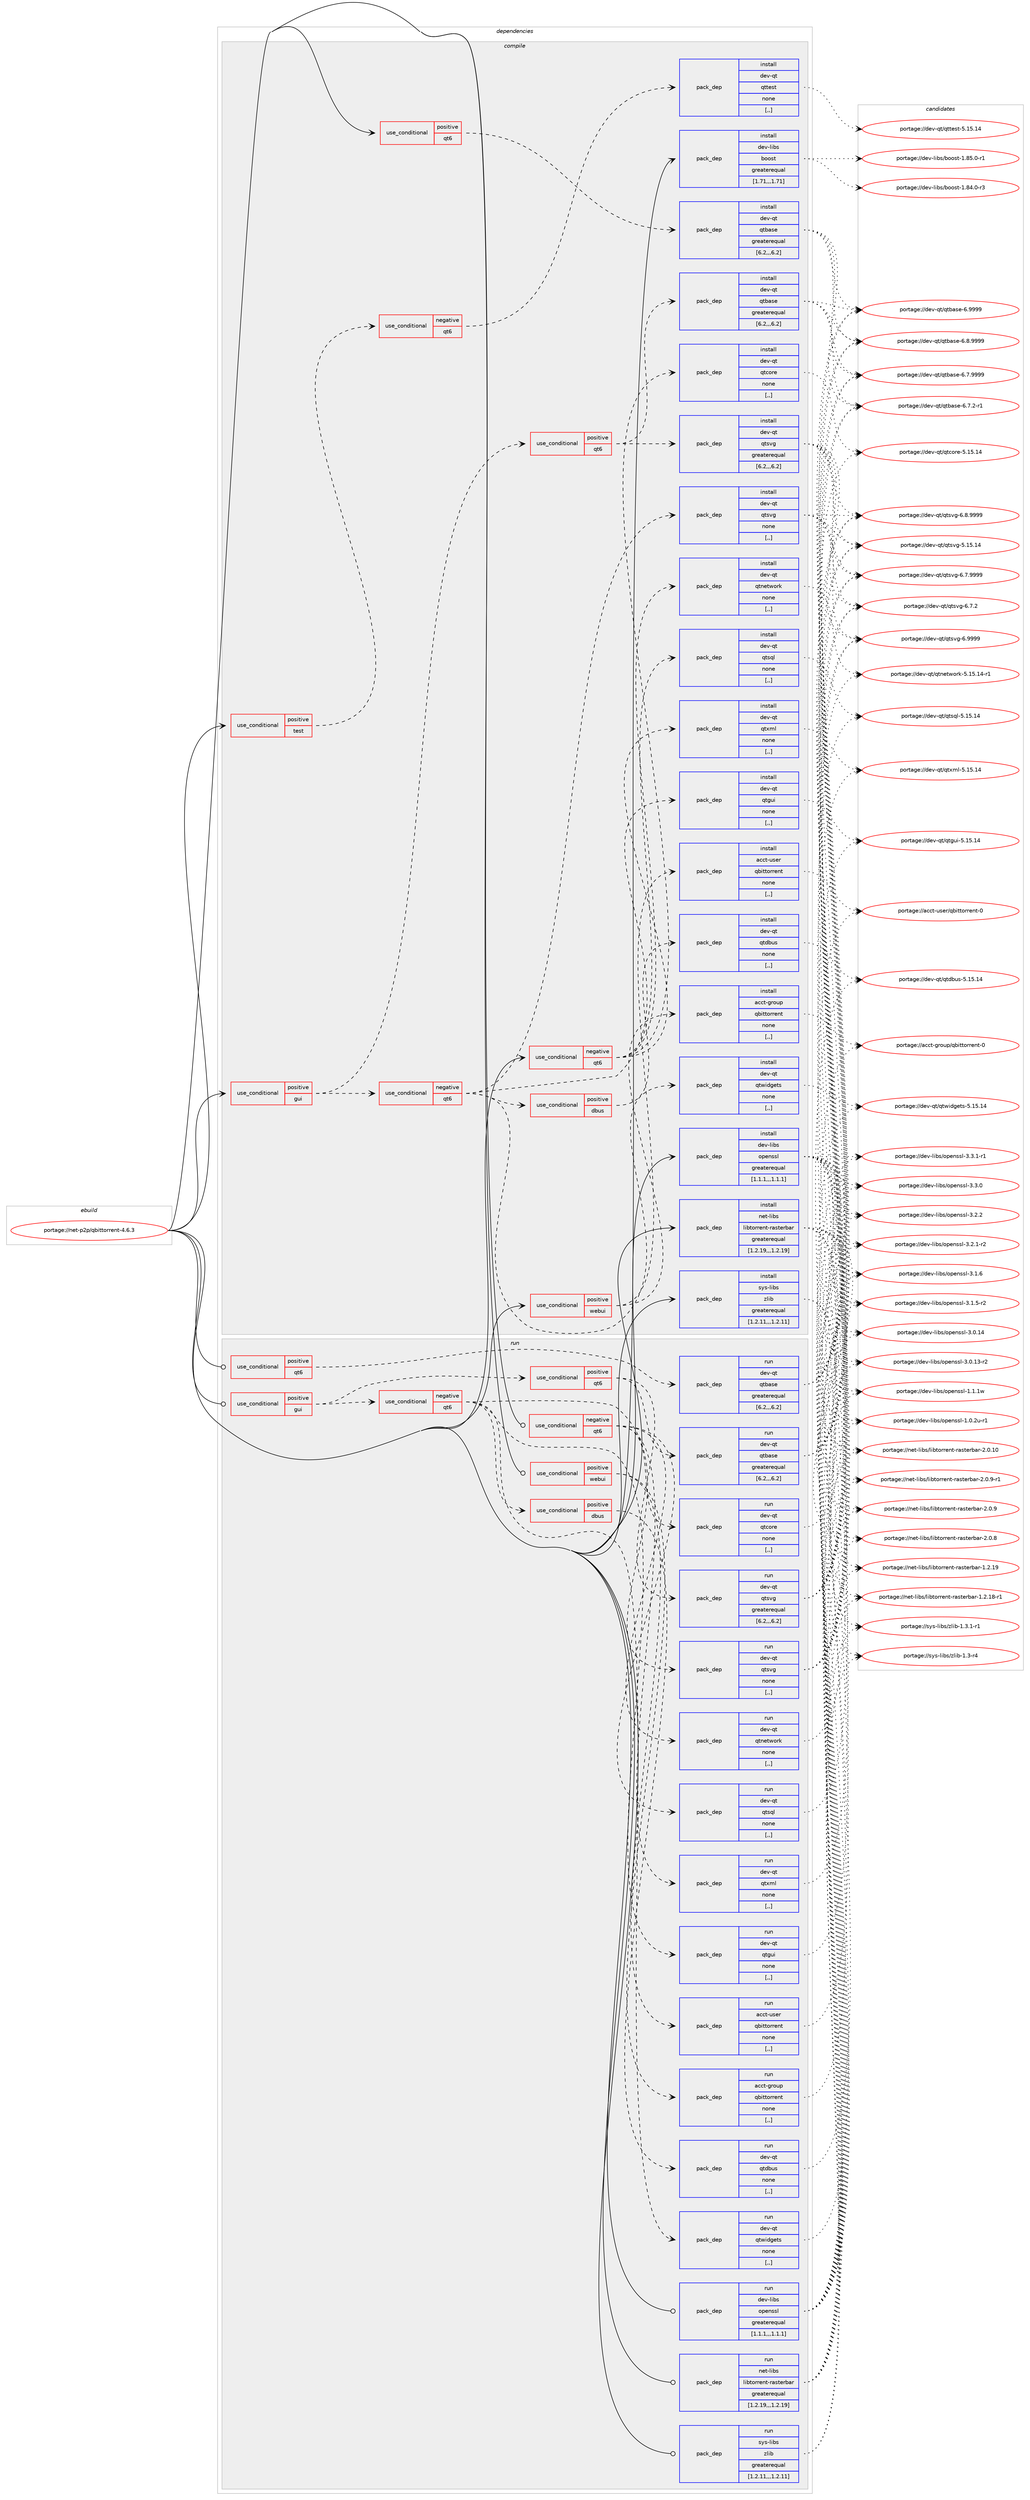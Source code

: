 digraph prolog {

# *************
# Graph options
# *************

newrank=true;
concentrate=true;
compound=true;
graph [rankdir=LR,fontname=Helvetica,fontsize=10,ranksep=1.5];#, ranksep=2.5, nodesep=0.2];
edge  [arrowhead=vee];
node  [fontname=Helvetica,fontsize=10];

# **********
# The ebuild
# **********

subgraph cluster_leftcol {
color=gray;
label=<<i>ebuild</i>>;
id [label="portage://net-p2p/qbittorrent-4.6.3", color=red, width=4, href="../net-p2p/qbittorrent-4.6.3.svg"];
}

# ****************
# The dependencies
# ****************

subgraph cluster_midcol {
color=gray;
label=<<i>dependencies</i>>;
subgraph cluster_compile {
fillcolor="#eeeeee";
style=filled;
label=<<i>compile</i>>;
subgraph cond100739 {
dependency382086 [label=<<TABLE BORDER="0" CELLBORDER="1" CELLSPACING="0" CELLPADDING="4"><TR><TD ROWSPAN="3" CELLPADDING="10">use_conditional</TD></TR><TR><TD>negative</TD></TR><TR><TD>qt6</TD></TR></TABLE>>, shape=none, color=red];
subgraph pack278602 {
dependency382087 [label=<<TABLE BORDER="0" CELLBORDER="1" CELLSPACING="0" CELLPADDING="4" WIDTH="220"><TR><TD ROWSPAN="6" CELLPADDING="30">pack_dep</TD></TR><TR><TD WIDTH="110">install</TD></TR><TR><TD>dev-qt</TD></TR><TR><TD>qtcore</TD></TR><TR><TD>none</TD></TR><TR><TD>[,,]</TD></TR></TABLE>>, shape=none, color=blue];
}
dependency382086:e -> dependency382087:w [weight=20,style="dashed",arrowhead="vee"];
subgraph pack278603 {
dependency382088 [label=<<TABLE BORDER="0" CELLBORDER="1" CELLSPACING="0" CELLPADDING="4" WIDTH="220"><TR><TD ROWSPAN="6" CELLPADDING="30">pack_dep</TD></TR><TR><TD WIDTH="110">install</TD></TR><TR><TD>dev-qt</TD></TR><TR><TD>qtnetwork</TD></TR><TR><TD>none</TD></TR><TR><TD>[,,]</TD></TR></TABLE>>, shape=none, color=blue];
}
dependency382086:e -> dependency382088:w [weight=20,style="dashed",arrowhead="vee"];
subgraph pack278604 {
dependency382089 [label=<<TABLE BORDER="0" CELLBORDER="1" CELLSPACING="0" CELLPADDING="4" WIDTH="220"><TR><TD ROWSPAN="6" CELLPADDING="30">pack_dep</TD></TR><TR><TD WIDTH="110">install</TD></TR><TR><TD>dev-qt</TD></TR><TR><TD>qtsql</TD></TR><TR><TD>none</TD></TR><TR><TD>[,,]</TD></TR></TABLE>>, shape=none, color=blue];
}
dependency382086:e -> dependency382089:w [weight=20,style="dashed",arrowhead="vee"];
subgraph pack278605 {
dependency382090 [label=<<TABLE BORDER="0" CELLBORDER="1" CELLSPACING="0" CELLPADDING="4" WIDTH="220"><TR><TD ROWSPAN="6" CELLPADDING="30">pack_dep</TD></TR><TR><TD WIDTH="110">install</TD></TR><TR><TD>dev-qt</TD></TR><TR><TD>qtxml</TD></TR><TR><TD>none</TD></TR><TR><TD>[,,]</TD></TR></TABLE>>, shape=none, color=blue];
}
dependency382086:e -> dependency382090:w [weight=20,style="dashed",arrowhead="vee"];
}
id:e -> dependency382086:w [weight=20,style="solid",arrowhead="vee"];
subgraph cond100740 {
dependency382091 [label=<<TABLE BORDER="0" CELLBORDER="1" CELLSPACING="0" CELLPADDING="4"><TR><TD ROWSPAN="3" CELLPADDING="10">use_conditional</TD></TR><TR><TD>positive</TD></TR><TR><TD>gui</TD></TR></TABLE>>, shape=none, color=red];
subgraph cond100741 {
dependency382092 [label=<<TABLE BORDER="0" CELLBORDER="1" CELLSPACING="0" CELLPADDING="4"><TR><TD ROWSPAN="3" CELLPADDING="10">use_conditional</TD></TR><TR><TD>negative</TD></TR><TR><TD>qt6</TD></TR></TABLE>>, shape=none, color=red];
subgraph pack278606 {
dependency382093 [label=<<TABLE BORDER="0" CELLBORDER="1" CELLSPACING="0" CELLPADDING="4" WIDTH="220"><TR><TD ROWSPAN="6" CELLPADDING="30">pack_dep</TD></TR><TR><TD WIDTH="110">install</TD></TR><TR><TD>dev-qt</TD></TR><TR><TD>qtgui</TD></TR><TR><TD>none</TD></TR><TR><TD>[,,]</TD></TR></TABLE>>, shape=none, color=blue];
}
dependency382092:e -> dependency382093:w [weight=20,style="dashed",arrowhead="vee"];
subgraph pack278607 {
dependency382094 [label=<<TABLE BORDER="0" CELLBORDER="1" CELLSPACING="0" CELLPADDING="4" WIDTH="220"><TR><TD ROWSPAN="6" CELLPADDING="30">pack_dep</TD></TR><TR><TD WIDTH="110">install</TD></TR><TR><TD>dev-qt</TD></TR><TR><TD>qtsvg</TD></TR><TR><TD>none</TD></TR><TR><TD>[,,]</TD></TR></TABLE>>, shape=none, color=blue];
}
dependency382092:e -> dependency382094:w [weight=20,style="dashed",arrowhead="vee"];
subgraph pack278608 {
dependency382095 [label=<<TABLE BORDER="0" CELLBORDER="1" CELLSPACING="0" CELLPADDING="4" WIDTH="220"><TR><TD ROWSPAN="6" CELLPADDING="30">pack_dep</TD></TR><TR><TD WIDTH="110">install</TD></TR><TR><TD>dev-qt</TD></TR><TR><TD>qtwidgets</TD></TR><TR><TD>none</TD></TR><TR><TD>[,,]</TD></TR></TABLE>>, shape=none, color=blue];
}
dependency382092:e -> dependency382095:w [weight=20,style="dashed",arrowhead="vee"];
subgraph cond100742 {
dependency382096 [label=<<TABLE BORDER="0" CELLBORDER="1" CELLSPACING="0" CELLPADDING="4"><TR><TD ROWSPAN="3" CELLPADDING="10">use_conditional</TD></TR><TR><TD>positive</TD></TR><TR><TD>dbus</TD></TR></TABLE>>, shape=none, color=red];
subgraph pack278609 {
dependency382097 [label=<<TABLE BORDER="0" CELLBORDER="1" CELLSPACING="0" CELLPADDING="4" WIDTH="220"><TR><TD ROWSPAN="6" CELLPADDING="30">pack_dep</TD></TR><TR><TD WIDTH="110">install</TD></TR><TR><TD>dev-qt</TD></TR><TR><TD>qtdbus</TD></TR><TR><TD>none</TD></TR><TR><TD>[,,]</TD></TR></TABLE>>, shape=none, color=blue];
}
dependency382096:e -> dependency382097:w [weight=20,style="dashed",arrowhead="vee"];
}
dependency382092:e -> dependency382096:w [weight=20,style="dashed",arrowhead="vee"];
}
dependency382091:e -> dependency382092:w [weight=20,style="dashed",arrowhead="vee"];
subgraph cond100743 {
dependency382098 [label=<<TABLE BORDER="0" CELLBORDER="1" CELLSPACING="0" CELLPADDING="4"><TR><TD ROWSPAN="3" CELLPADDING="10">use_conditional</TD></TR><TR><TD>positive</TD></TR><TR><TD>qt6</TD></TR></TABLE>>, shape=none, color=red];
subgraph pack278610 {
dependency382099 [label=<<TABLE BORDER="0" CELLBORDER="1" CELLSPACING="0" CELLPADDING="4" WIDTH="220"><TR><TD ROWSPAN="6" CELLPADDING="30">pack_dep</TD></TR><TR><TD WIDTH="110">install</TD></TR><TR><TD>dev-qt</TD></TR><TR><TD>qtbase</TD></TR><TR><TD>greaterequal</TD></TR><TR><TD>[6.2,,,6.2]</TD></TR></TABLE>>, shape=none, color=blue];
}
dependency382098:e -> dependency382099:w [weight=20,style="dashed",arrowhead="vee"];
subgraph pack278611 {
dependency382100 [label=<<TABLE BORDER="0" CELLBORDER="1" CELLSPACING="0" CELLPADDING="4" WIDTH="220"><TR><TD ROWSPAN="6" CELLPADDING="30">pack_dep</TD></TR><TR><TD WIDTH="110">install</TD></TR><TR><TD>dev-qt</TD></TR><TR><TD>qtsvg</TD></TR><TR><TD>greaterequal</TD></TR><TR><TD>[6.2,,,6.2]</TD></TR></TABLE>>, shape=none, color=blue];
}
dependency382098:e -> dependency382100:w [weight=20,style="dashed",arrowhead="vee"];
}
dependency382091:e -> dependency382098:w [weight=20,style="dashed",arrowhead="vee"];
}
id:e -> dependency382091:w [weight=20,style="solid",arrowhead="vee"];
subgraph cond100744 {
dependency382101 [label=<<TABLE BORDER="0" CELLBORDER="1" CELLSPACING="0" CELLPADDING="4"><TR><TD ROWSPAN="3" CELLPADDING="10">use_conditional</TD></TR><TR><TD>positive</TD></TR><TR><TD>qt6</TD></TR></TABLE>>, shape=none, color=red];
subgraph pack278612 {
dependency382102 [label=<<TABLE BORDER="0" CELLBORDER="1" CELLSPACING="0" CELLPADDING="4" WIDTH="220"><TR><TD ROWSPAN="6" CELLPADDING="30">pack_dep</TD></TR><TR><TD WIDTH="110">install</TD></TR><TR><TD>dev-qt</TD></TR><TR><TD>qtbase</TD></TR><TR><TD>greaterequal</TD></TR><TR><TD>[6.2,,,6.2]</TD></TR></TABLE>>, shape=none, color=blue];
}
dependency382101:e -> dependency382102:w [weight=20,style="dashed",arrowhead="vee"];
}
id:e -> dependency382101:w [weight=20,style="solid",arrowhead="vee"];
subgraph cond100745 {
dependency382103 [label=<<TABLE BORDER="0" CELLBORDER="1" CELLSPACING="0" CELLPADDING="4"><TR><TD ROWSPAN="3" CELLPADDING="10">use_conditional</TD></TR><TR><TD>positive</TD></TR><TR><TD>test</TD></TR></TABLE>>, shape=none, color=red];
subgraph cond100746 {
dependency382104 [label=<<TABLE BORDER="0" CELLBORDER="1" CELLSPACING="0" CELLPADDING="4"><TR><TD ROWSPAN="3" CELLPADDING="10">use_conditional</TD></TR><TR><TD>negative</TD></TR><TR><TD>qt6</TD></TR></TABLE>>, shape=none, color=red];
subgraph pack278613 {
dependency382105 [label=<<TABLE BORDER="0" CELLBORDER="1" CELLSPACING="0" CELLPADDING="4" WIDTH="220"><TR><TD ROWSPAN="6" CELLPADDING="30">pack_dep</TD></TR><TR><TD WIDTH="110">install</TD></TR><TR><TD>dev-qt</TD></TR><TR><TD>qttest</TD></TR><TR><TD>none</TD></TR><TR><TD>[,,]</TD></TR></TABLE>>, shape=none, color=blue];
}
dependency382104:e -> dependency382105:w [weight=20,style="dashed",arrowhead="vee"];
}
dependency382103:e -> dependency382104:w [weight=20,style="dashed",arrowhead="vee"];
}
id:e -> dependency382103:w [weight=20,style="solid",arrowhead="vee"];
subgraph cond100747 {
dependency382106 [label=<<TABLE BORDER="0" CELLBORDER="1" CELLSPACING="0" CELLPADDING="4"><TR><TD ROWSPAN="3" CELLPADDING="10">use_conditional</TD></TR><TR><TD>positive</TD></TR><TR><TD>webui</TD></TR></TABLE>>, shape=none, color=red];
subgraph pack278614 {
dependency382107 [label=<<TABLE BORDER="0" CELLBORDER="1" CELLSPACING="0" CELLPADDING="4" WIDTH="220"><TR><TD ROWSPAN="6" CELLPADDING="30">pack_dep</TD></TR><TR><TD WIDTH="110">install</TD></TR><TR><TD>acct-group</TD></TR><TR><TD>qbittorrent</TD></TR><TR><TD>none</TD></TR><TR><TD>[,,]</TD></TR></TABLE>>, shape=none, color=blue];
}
dependency382106:e -> dependency382107:w [weight=20,style="dashed",arrowhead="vee"];
subgraph pack278615 {
dependency382108 [label=<<TABLE BORDER="0" CELLBORDER="1" CELLSPACING="0" CELLPADDING="4" WIDTH="220"><TR><TD ROWSPAN="6" CELLPADDING="30">pack_dep</TD></TR><TR><TD WIDTH="110">install</TD></TR><TR><TD>acct-user</TD></TR><TR><TD>qbittorrent</TD></TR><TR><TD>none</TD></TR><TR><TD>[,,]</TD></TR></TABLE>>, shape=none, color=blue];
}
dependency382106:e -> dependency382108:w [weight=20,style="dashed",arrowhead="vee"];
}
id:e -> dependency382106:w [weight=20,style="solid",arrowhead="vee"];
subgraph pack278616 {
dependency382109 [label=<<TABLE BORDER="0" CELLBORDER="1" CELLSPACING="0" CELLPADDING="4" WIDTH="220"><TR><TD ROWSPAN="6" CELLPADDING="30">pack_dep</TD></TR><TR><TD WIDTH="110">install</TD></TR><TR><TD>dev-libs</TD></TR><TR><TD>boost</TD></TR><TR><TD>greaterequal</TD></TR><TR><TD>[1.71,,,1.71]</TD></TR></TABLE>>, shape=none, color=blue];
}
id:e -> dependency382109:w [weight=20,style="solid",arrowhead="vee"];
subgraph pack278617 {
dependency382110 [label=<<TABLE BORDER="0" CELLBORDER="1" CELLSPACING="0" CELLPADDING="4" WIDTH="220"><TR><TD ROWSPAN="6" CELLPADDING="30">pack_dep</TD></TR><TR><TD WIDTH="110">install</TD></TR><TR><TD>dev-libs</TD></TR><TR><TD>openssl</TD></TR><TR><TD>greaterequal</TD></TR><TR><TD>[1.1.1,,,1.1.1]</TD></TR></TABLE>>, shape=none, color=blue];
}
id:e -> dependency382110:w [weight=20,style="solid",arrowhead="vee"];
subgraph pack278618 {
dependency382111 [label=<<TABLE BORDER="0" CELLBORDER="1" CELLSPACING="0" CELLPADDING="4" WIDTH="220"><TR><TD ROWSPAN="6" CELLPADDING="30">pack_dep</TD></TR><TR><TD WIDTH="110">install</TD></TR><TR><TD>net-libs</TD></TR><TR><TD>libtorrent-rasterbar</TD></TR><TR><TD>greaterequal</TD></TR><TR><TD>[1.2.19,,,1.2.19]</TD></TR></TABLE>>, shape=none, color=blue];
}
id:e -> dependency382111:w [weight=20,style="solid",arrowhead="vee"];
subgraph pack278619 {
dependency382112 [label=<<TABLE BORDER="0" CELLBORDER="1" CELLSPACING="0" CELLPADDING="4" WIDTH="220"><TR><TD ROWSPAN="6" CELLPADDING="30">pack_dep</TD></TR><TR><TD WIDTH="110">install</TD></TR><TR><TD>sys-libs</TD></TR><TR><TD>zlib</TD></TR><TR><TD>greaterequal</TD></TR><TR><TD>[1.2.11,,,1.2.11]</TD></TR></TABLE>>, shape=none, color=blue];
}
id:e -> dependency382112:w [weight=20,style="solid",arrowhead="vee"];
}
subgraph cluster_compileandrun {
fillcolor="#eeeeee";
style=filled;
label=<<i>compile and run</i>>;
}
subgraph cluster_run {
fillcolor="#eeeeee";
style=filled;
label=<<i>run</i>>;
subgraph cond100748 {
dependency382113 [label=<<TABLE BORDER="0" CELLBORDER="1" CELLSPACING="0" CELLPADDING="4"><TR><TD ROWSPAN="3" CELLPADDING="10">use_conditional</TD></TR><TR><TD>negative</TD></TR><TR><TD>qt6</TD></TR></TABLE>>, shape=none, color=red];
subgraph pack278620 {
dependency382114 [label=<<TABLE BORDER="0" CELLBORDER="1" CELLSPACING="0" CELLPADDING="4" WIDTH="220"><TR><TD ROWSPAN="6" CELLPADDING="30">pack_dep</TD></TR><TR><TD WIDTH="110">run</TD></TR><TR><TD>dev-qt</TD></TR><TR><TD>qtcore</TD></TR><TR><TD>none</TD></TR><TR><TD>[,,]</TD></TR></TABLE>>, shape=none, color=blue];
}
dependency382113:e -> dependency382114:w [weight=20,style="dashed",arrowhead="vee"];
subgraph pack278621 {
dependency382115 [label=<<TABLE BORDER="0" CELLBORDER="1" CELLSPACING="0" CELLPADDING="4" WIDTH="220"><TR><TD ROWSPAN="6" CELLPADDING="30">pack_dep</TD></TR><TR><TD WIDTH="110">run</TD></TR><TR><TD>dev-qt</TD></TR><TR><TD>qtnetwork</TD></TR><TR><TD>none</TD></TR><TR><TD>[,,]</TD></TR></TABLE>>, shape=none, color=blue];
}
dependency382113:e -> dependency382115:w [weight=20,style="dashed",arrowhead="vee"];
subgraph pack278622 {
dependency382116 [label=<<TABLE BORDER="0" CELLBORDER="1" CELLSPACING="0" CELLPADDING="4" WIDTH="220"><TR><TD ROWSPAN="6" CELLPADDING="30">pack_dep</TD></TR><TR><TD WIDTH="110">run</TD></TR><TR><TD>dev-qt</TD></TR><TR><TD>qtsql</TD></TR><TR><TD>none</TD></TR><TR><TD>[,,]</TD></TR></TABLE>>, shape=none, color=blue];
}
dependency382113:e -> dependency382116:w [weight=20,style="dashed",arrowhead="vee"];
subgraph pack278623 {
dependency382117 [label=<<TABLE BORDER="0" CELLBORDER="1" CELLSPACING="0" CELLPADDING="4" WIDTH="220"><TR><TD ROWSPAN="6" CELLPADDING="30">pack_dep</TD></TR><TR><TD WIDTH="110">run</TD></TR><TR><TD>dev-qt</TD></TR><TR><TD>qtxml</TD></TR><TR><TD>none</TD></TR><TR><TD>[,,]</TD></TR></TABLE>>, shape=none, color=blue];
}
dependency382113:e -> dependency382117:w [weight=20,style="dashed",arrowhead="vee"];
}
id:e -> dependency382113:w [weight=20,style="solid",arrowhead="odot"];
subgraph cond100749 {
dependency382118 [label=<<TABLE BORDER="0" CELLBORDER="1" CELLSPACING="0" CELLPADDING="4"><TR><TD ROWSPAN="3" CELLPADDING="10">use_conditional</TD></TR><TR><TD>positive</TD></TR><TR><TD>gui</TD></TR></TABLE>>, shape=none, color=red];
subgraph cond100750 {
dependency382119 [label=<<TABLE BORDER="0" CELLBORDER="1" CELLSPACING="0" CELLPADDING="4"><TR><TD ROWSPAN="3" CELLPADDING="10">use_conditional</TD></TR><TR><TD>negative</TD></TR><TR><TD>qt6</TD></TR></TABLE>>, shape=none, color=red];
subgraph pack278624 {
dependency382120 [label=<<TABLE BORDER="0" CELLBORDER="1" CELLSPACING="0" CELLPADDING="4" WIDTH="220"><TR><TD ROWSPAN="6" CELLPADDING="30">pack_dep</TD></TR><TR><TD WIDTH="110">run</TD></TR><TR><TD>dev-qt</TD></TR><TR><TD>qtgui</TD></TR><TR><TD>none</TD></TR><TR><TD>[,,]</TD></TR></TABLE>>, shape=none, color=blue];
}
dependency382119:e -> dependency382120:w [weight=20,style="dashed",arrowhead="vee"];
subgraph pack278625 {
dependency382121 [label=<<TABLE BORDER="0" CELLBORDER="1" CELLSPACING="0" CELLPADDING="4" WIDTH="220"><TR><TD ROWSPAN="6" CELLPADDING="30">pack_dep</TD></TR><TR><TD WIDTH="110">run</TD></TR><TR><TD>dev-qt</TD></TR><TR><TD>qtsvg</TD></TR><TR><TD>none</TD></TR><TR><TD>[,,]</TD></TR></TABLE>>, shape=none, color=blue];
}
dependency382119:e -> dependency382121:w [weight=20,style="dashed",arrowhead="vee"];
subgraph pack278626 {
dependency382122 [label=<<TABLE BORDER="0" CELLBORDER="1" CELLSPACING="0" CELLPADDING="4" WIDTH="220"><TR><TD ROWSPAN="6" CELLPADDING="30">pack_dep</TD></TR><TR><TD WIDTH="110">run</TD></TR><TR><TD>dev-qt</TD></TR><TR><TD>qtwidgets</TD></TR><TR><TD>none</TD></TR><TR><TD>[,,]</TD></TR></TABLE>>, shape=none, color=blue];
}
dependency382119:e -> dependency382122:w [weight=20,style="dashed",arrowhead="vee"];
subgraph cond100751 {
dependency382123 [label=<<TABLE BORDER="0" CELLBORDER="1" CELLSPACING="0" CELLPADDING="4"><TR><TD ROWSPAN="3" CELLPADDING="10">use_conditional</TD></TR><TR><TD>positive</TD></TR><TR><TD>dbus</TD></TR></TABLE>>, shape=none, color=red];
subgraph pack278627 {
dependency382124 [label=<<TABLE BORDER="0" CELLBORDER="1" CELLSPACING="0" CELLPADDING="4" WIDTH="220"><TR><TD ROWSPAN="6" CELLPADDING="30">pack_dep</TD></TR><TR><TD WIDTH="110">run</TD></TR><TR><TD>dev-qt</TD></TR><TR><TD>qtdbus</TD></TR><TR><TD>none</TD></TR><TR><TD>[,,]</TD></TR></TABLE>>, shape=none, color=blue];
}
dependency382123:e -> dependency382124:w [weight=20,style="dashed",arrowhead="vee"];
}
dependency382119:e -> dependency382123:w [weight=20,style="dashed",arrowhead="vee"];
}
dependency382118:e -> dependency382119:w [weight=20,style="dashed",arrowhead="vee"];
subgraph cond100752 {
dependency382125 [label=<<TABLE BORDER="0" CELLBORDER="1" CELLSPACING="0" CELLPADDING="4"><TR><TD ROWSPAN="3" CELLPADDING="10">use_conditional</TD></TR><TR><TD>positive</TD></TR><TR><TD>qt6</TD></TR></TABLE>>, shape=none, color=red];
subgraph pack278628 {
dependency382126 [label=<<TABLE BORDER="0" CELLBORDER="1" CELLSPACING="0" CELLPADDING="4" WIDTH="220"><TR><TD ROWSPAN="6" CELLPADDING="30">pack_dep</TD></TR><TR><TD WIDTH="110">run</TD></TR><TR><TD>dev-qt</TD></TR><TR><TD>qtbase</TD></TR><TR><TD>greaterequal</TD></TR><TR><TD>[6.2,,,6.2]</TD></TR></TABLE>>, shape=none, color=blue];
}
dependency382125:e -> dependency382126:w [weight=20,style="dashed",arrowhead="vee"];
subgraph pack278629 {
dependency382127 [label=<<TABLE BORDER="0" CELLBORDER="1" CELLSPACING="0" CELLPADDING="4" WIDTH="220"><TR><TD ROWSPAN="6" CELLPADDING="30">pack_dep</TD></TR><TR><TD WIDTH="110">run</TD></TR><TR><TD>dev-qt</TD></TR><TR><TD>qtsvg</TD></TR><TR><TD>greaterequal</TD></TR><TR><TD>[6.2,,,6.2]</TD></TR></TABLE>>, shape=none, color=blue];
}
dependency382125:e -> dependency382127:w [weight=20,style="dashed",arrowhead="vee"];
}
dependency382118:e -> dependency382125:w [weight=20,style="dashed",arrowhead="vee"];
}
id:e -> dependency382118:w [weight=20,style="solid",arrowhead="odot"];
subgraph cond100753 {
dependency382128 [label=<<TABLE BORDER="0" CELLBORDER="1" CELLSPACING="0" CELLPADDING="4"><TR><TD ROWSPAN="3" CELLPADDING="10">use_conditional</TD></TR><TR><TD>positive</TD></TR><TR><TD>qt6</TD></TR></TABLE>>, shape=none, color=red];
subgraph pack278630 {
dependency382129 [label=<<TABLE BORDER="0" CELLBORDER="1" CELLSPACING="0" CELLPADDING="4" WIDTH="220"><TR><TD ROWSPAN="6" CELLPADDING="30">pack_dep</TD></TR><TR><TD WIDTH="110">run</TD></TR><TR><TD>dev-qt</TD></TR><TR><TD>qtbase</TD></TR><TR><TD>greaterequal</TD></TR><TR><TD>[6.2,,,6.2]</TD></TR></TABLE>>, shape=none, color=blue];
}
dependency382128:e -> dependency382129:w [weight=20,style="dashed",arrowhead="vee"];
}
id:e -> dependency382128:w [weight=20,style="solid",arrowhead="odot"];
subgraph cond100754 {
dependency382130 [label=<<TABLE BORDER="0" CELLBORDER="1" CELLSPACING="0" CELLPADDING="4"><TR><TD ROWSPAN="3" CELLPADDING="10">use_conditional</TD></TR><TR><TD>positive</TD></TR><TR><TD>webui</TD></TR></TABLE>>, shape=none, color=red];
subgraph pack278631 {
dependency382131 [label=<<TABLE BORDER="0" CELLBORDER="1" CELLSPACING="0" CELLPADDING="4" WIDTH="220"><TR><TD ROWSPAN="6" CELLPADDING="30">pack_dep</TD></TR><TR><TD WIDTH="110">run</TD></TR><TR><TD>acct-group</TD></TR><TR><TD>qbittorrent</TD></TR><TR><TD>none</TD></TR><TR><TD>[,,]</TD></TR></TABLE>>, shape=none, color=blue];
}
dependency382130:e -> dependency382131:w [weight=20,style="dashed",arrowhead="vee"];
subgraph pack278632 {
dependency382132 [label=<<TABLE BORDER="0" CELLBORDER="1" CELLSPACING="0" CELLPADDING="4" WIDTH="220"><TR><TD ROWSPAN="6" CELLPADDING="30">pack_dep</TD></TR><TR><TD WIDTH="110">run</TD></TR><TR><TD>acct-user</TD></TR><TR><TD>qbittorrent</TD></TR><TR><TD>none</TD></TR><TR><TD>[,,]</TD></TR></TABLE>>, shape=none, color=blue];
}
dependency382130:e -> dependency382132:w [weight=20,style="dashed",arrowhead="vee"];
}
id:e -> dependency382130:w [weight=20,style="solid",arrowhead="odot"];
subgraph pack278633 {
dependency382133 [label=<<TABLE BORDER="0" CELLBORDER="1" CELLSPACING="0" CELLPADDING="4" WIDTH="220"><TR><TD ROWSPAN="6" CELLPADDING="30">pack_dep</TD></TR><TR><TD WIDTH="110">run</TD></TR><TR><TD>dev-libs</TD></TR><TR><TD>openssl</TD></TR><TR><TD>greaterequal</TD></TR><TR><TD>[1.1.1,,,1.1.1]</TD></TR></TABLE>>, shape=none, color=blue];
}
id:e -> dependency382133:w [weight=20,style="solid",arrowhead="odot"];
subgraph pack278634 {
dependency382134 [label=<<TABLE BORDER="0" CELLBORDER="1" CELLSPACING="0" CELLPADDING="4" WIDTH="220"><TR><TD ROWSPAN="6" CELLPADDING="30">pack_dep</TD></TR><TR><TD WIDTH="110">run</TD></TR><TR><TD>net-libs</TD></TR><TR><TD>libtorrent-rasterbar</TD></TR><TR><TD>greaterequal</TD></TR><TR><TD>[1.2.19,,,1.2.19]</TD></TR></TABLE>>, shape=none, color=blue];
}
id:e -> dependency382134:w [weight=20,style="solid",arrowhead="odot"];
subgraph pack278635 {
dependency382135 [label=<<TABLE BORDER="0" CELLBORDER="1" CELLSPACING="0" CELLPADDING="4" WIDTH="220"><TR><TD ROWSPAN="6" CELLPADDING="30">pack_dep</TD></TR><TR><TD WIDTH="110">run</TD></TR><TR><TD>sys-libs</TD></TR><TR><TD>zlib</TD></TR><TR><TD>greaterequal</TD></TR><TR><TD>[1.2.11,,,1.2.11]</TD></TR></TABLE>>, shape=none, color=blue];
}
id:e -> dependency382135:w [weight=20,style="solid",arrowhead="odot"];
}
}

# **************
# The candidates
# **************

subgraph cluster_choices {
rank=same;
color=gray;
label=<<i>candidates</i>>;

subgraph choice278602 {
color=black;
nodesep=1;
choice1001011184511311647113116991111141014553464953464952 [label="portage://dev-qt/qtcore-5.15.14", color=red, width=4,href="../dev-qt/qtcore-5.15.14.svg"];
dependency382087:e -> choice1001011184511311647113116991111141014553464953464952:w [style=dotted,weight="100"];
}
subgraph choice278603 {
color=black;
nodesep=1;
choice100101118451131164711311611010111611911111410745534649534649524511449 [label="portage://dev-qt/qtnetwork-5.15.14-r1", color=red, width=4,href="../dev-qt/qtnetwork-5.15.14-r1.svg"];
dependency382088:e -> choice100101118451131164711311611010111611911111410745534649534649524511449:w [style=dotted,weight="100"];
}
subgraph choice278604 {
color=black;
nodesep=1;
choice10010111845113116471131161151131084553464953464952 [label="portage://dev-qt/qtsql-5.15.14", color=red, width=4,href="../dev-qt/qtsql-5.15.14.svg"];
dependency382089:e -> choice10010111845113116471131161151131084553464953464952:w [style=dotted,weight="100"];
}
subgraph choice278605 {
color=black;
nodesep=1;
choice10010111845113116471131161201091084553464953464952 [label="portage://dev-qt/qtxml-5.15.14", color=red, width=4,href="../dev-qt/qtxml-5.15.14.svg"];
dependency382090:e -> choice10010111845113116471131161201091084553464953464952:w [style=dotted,weight="100"];
}
subgraph choice278606 {
color=black;
nodesep=1;
choice10010111845113116471131161031171054553464953464952 [label="portage://dev-qt/qtgui-5.15.14", color=red, width=4,href="../dev-qt/qtgui-5.15.14.svg"];
dependency382093:e -> choice10010111845113116471131161031171054553464953464952:w [style=dotted,weight="100"];
}
subgraph choice278607 {
color=black;
nodesep=1;
choice100101118451131164711311611511810345544657575757 [label="portage://dev-qt/qtsvg-6.9999", color=red, width=4,href="../dev-qt/qtsvg-6.9999.svg"];
choice1001011184511311647113116115118103455446564657575757 [label="portage://dev-qt/qtsvg-6.8.9999", color=red, width=4,href="../dev-qt/qtsvg-6.8.9999.svg"];
choice1001011184511311647113116115118103455446554657575757 [label="portage://dev-qt/qtsvg-6.7.9999", color=red, width=4,href="../dev-qt/qtsvg-6.7.9999.svg"];
choice1001011184511311647113116115118103455446554650 [label="portage://dev-qt/qtsvg-6.7.2", color=red, width=4,href="../dev-qt/qtsvg-6.7.2.svg"];
choice10010111845113116471131161151181034553464953464952 [label="portage://dev-qt/qtsvg-5.15.14", color=red, width=4,href="../dev-qt/qtsvg-5.15.14.svg"];
dependency382094:e -> choice100101118451131164711311611511810345544657575757:w [style=dotted,weight="100"];
dependency382094:e -> choice1001011184511311647113116115118103455446564657575757:w [style=dotted,weight="100"];
dependency382094:e -> choice1001011184511311647113116115118103455446554657575757:w [style=dotted,weight="100"];
dependency382094:e -> choice1001011184511311647113116115118103455446554650:w [style=dotted,weight="100"];
dependency382094:e -> choice10010111845113116471131161151181034553464953464952:w [style=dotted,weight="100"];
}
subgraph choice278608 {
color=black;
nodesep=1;
choice10010111845113116471131161191051001031011161154553464953464952 [label="portage://dev-qt/qtwidgets-5.15.14", color=red, width=4,href="../dev-qt/qtwidgets-5.15.14.svg"];
dependency382095:e -> choice10010111845113116471131161191051001031011161154553464953464952:w [style=dotted,weight="100"];
}
subgraph choice278609 {
color=black;
nodesep=1;
choice1001011184511311647113116100981171154553464953464952 [label="portage://dev-qt/qtdbus-5.15.14", color=red, width=4,href="../dev-qt/qtdbus-5.15.14.svg"];
dependency382097:e -> choice1001011184511311647113116100981171154553464953464952:w [style=dotted,weight="100"];
}
subgraph choice278610 {
color=black;
nodesep=1;
choice1001011184511311647113116989711510145544657575757 [label="portage://dev-qt/qtbase-6.9999", color=red, width=4,href="../dev-qt/qtbase-6.9999.svg"];
choice10010111845113116471131169897115101455446564657575757 [label="portage://dev-qt/qtbase-6.8.9999", color=red, width=4,href="../dev-qt/qtbase-6.8.9999.svg"];
choice10010111845113116471131169897115101455446554657575757 [label="portage://dev-qt/qtbase-6.7.9999", color=red, width=4,href="../dev-qt/qtbase-6.7.9999.svg"];
choice100101118451131164711311698971151014554465546504511449 [label="portage://dev-qt/qtbase-6.7.2-r1", color=red, width=4,href="../dev-qt/qtbase-6.7.2-r1.svg"];
dependency382099:e -> choice1001011184511311647113116989711510145544657575757:w [style=dotted,weight="100"];
dependency382099:e -> choice10010111845113116471131169897115101455446564657575757:w [style=dotted,weight="100"];
dependency382099:e -> choice10010111845113116471131169897115101455446554657575757:w [style=dotted,weight="100"];
dependency382099:e -> choice100101118451131164711311698971151014554465546504511449:w [style=dotted,weight="100"];
}
subgraph choice278611 {
color=black;
nodesep=1;
choice100101118451131164711311611511810345544657575757 [label="portage://dev-qt/qtsvg-6.9999", color=red, width=4,href="../dev-qt/qtsvg-6.9999.svg"];
choice1001011184511311647113116115118103455446564657575757 [label="portage://dev-qt/qtsvg-6.8.9999", color=red, width=4,href="../dev-qt/qtsvg-6.8.9999.svg"];
choice1001011184511311647113116115118103455446554657575757 [label="portage://dev-qt/qtsvg-6.7.9999", color=red, width=4,href="../dev-qt/qtsvg-6.7.9999.svg"];
choice1001011184511311647113116115118103455446554650 [label="portage://dev-qt/qtsvg-6.7.2", color=red, width=4,href="../dev-qt/qtsvg-6.7.2.svg"];
choice10010111845113116471131161151181034553464953464952 [label="portage://dev-qt/qtsvg-5.15.14", color=red, width=4,href="../dev-qt/qtsvg-5.15.14.svg"];
dependency382100:e -> choice100101118451131164711311611511810345544657575757:w [style=dotted,weight="100"];
dependency382100:e -> choice1001011184511311647113116115118103455446564657575757:w [style=dotted,weight="100"];
dependency382100:e -> choice1001011184511311647113116115118103455446554657575757:w [style=dotted,weight="100"];
dependency382100:e -> choice1001011184511311647113116115118103455446554650:w [style=dotted,weight="100"];
dependency382100:e -> choice10010111845113116471131161151181034553464953464952:w [style=dotted,weight="100"];
}
subgraph choice278612 {
color=black;
nodesep=1;
choice1001011184511311647113116989711510145544657575757 [label="portage://dev-qt/qtbase-6.9999", color=red, width=4,href="../dev-qt/qtbase-6.9999.svg"];
choice10010111845113116471131169897115101455446564657575757 [label="portage://dev-qt/qtbase-6.8.9999", color=red, width=4,href="../dev-qt/qtbase-6.8.9999.svg"];
choice10010111845113116471131169897115101455446554657575757 [label="portage://dev-qt/qtbase-6.7.9999", color=red, width=4,href="../dev-qt/qtbase-6.7.9999.svg"];
choice100101118451131164711311698971151014554465546504511449 [label="portage://dev-qt/qtbase-6.7.2-r1", color=red, width=4,href="../dev-qt/qtbase-6.7.2-r1.svg"];
dependency382102:e -> choice1001011184511311647113116989711510145544657575757:w [style=dotted,weight="100"];
dependency382102:e -> choice10010111845113116471131169897115101455446564657575757:w [style=dotted,weight="100"];
dependency382102:e -> choice10010111845113116471131169897115101455446554657575757:w [style=dotted,weight="100"];
dependency382102:e -> choice100101118451131164711311698971151014554465546504511449:w [style=dotted,weight="100"];
}
subgraph choice278613 {
color=black;
nodesep=1;
choice10010111845113116471131161161011151164553464953464952 [label="portage://dev-qt/qttest-5.15.14", color=red, width=4,href="../dev-qt/qttest-5.15.14.svg"];
dependency382105:e -> choice10010111845113116471131161161011151164553464953464952:w [style=dotted,weight="100"];
}
subgraph choice278614 {
color=black;
nodesep=1;
choice9799991164510311411111711247113981051161161111141141011101164548 [label="portage://acct-group/qbittorrent-0", color=red, width=4,href="../acct-group/qbittorrent-0.svg"];
dependency382107:e -> choice9799991164510311411111711247113981051161161111141141011101164548:w [style=dotted,weight="100"];
}
subgraph choice278615 {
color=black;
nodesep=1;
choice9799991164511711510111447113981051161161111141141011101164548 [label="portage://acct-user/qbittorrent-0", color=red, width=4,href="../acct-user/qbittorrent-0.svg"];
dependency382108:e -> choice9799991164511711510111447113981051161161111141141011101164548:w [style=dotted,weight="100"];
}
subgraph choice278616 {
color=black;
nodesep=1;
choice10010111845108105981154798111111115116454946565346484511449 [label="portage://dev-libs/boost-1.85.0-r1", color=red, width=4,href="../dev-libs/boost-1.85.0-r1.svg"];
choice10010111845108105981154798111111115116454946565246484511451 [label="portage://dev-libs/boost-1.84.0-r3", color=red, width=4,href="../dev-libs/boost-1.84.0-r3.svg"];
dependency382109:e -> choice10010111845108105981154798111111115116454946565346484511449:w [style=dotted,weight="100"];
dependency382109:e -> choice10010111845108105981154798111111115116454946565246484511451:w [style=dotted,weight="100"];
}
subgraph choice278617 {
color=black;
nodesep=1;
choice1001011184510810598115471111121011101151151084551465146494511449 [label="portage://dev-libs/openssl-3.3.1-r1", color=red, width=4,href="../dev-libs/openssl-3.3.1-r1.svg"];
choice100101118451081059811547111112101110115115108455146514648 [label="portage://dev-libs/openssl-3.3.0", color=red, width=4,href="../dev-libs/openssl-3.3.0.svg"];
choice100101118451081059811547111112101110115115108455146504650 [label="portage://dev-libs/openssl-3.2.2", color=red, width=4,href="../dev-libs/openssl-3.2.2.svg"];
choice1001011184510810598115471111121011101151151084551465046494511450 [label="portage://dev-libs/openssl-3.2.1-r2", color=red, width=4,href="../dev-libs/openssl-3.2.1-r2.svg"];
choice100101118451081059811547111112101110115115108455146494654 [label="portage://dev-libs/openssl-3.1.6", color=red, width=4,href="../dev-libs/openssl-3.1.6.svg"];
choice1001011184510810598115471111121011101151151084551464946534511450 [label="portage://dev-libs/openssl-3.1.5-r2", color=red, width=4,href="../dev-libs/openssl-3.1.5-r2.svg"];
choice10010111845108105981154711111210111011511510845514648464952 [label="portage://dev-libs/openssl-3.0.14", color=red, width=4,href="../dev-libs/openssl-3.0.14.svg"];
choice100101118451081059811547111112101110115115108455146484649514511450 [label="portage://dev-libs/openssl-3.0.13-r2", color=red, width=4,href="../dev-libs/openssl-3.0.13-r2.svg"];
choice100101118451081059811547111112101110115115108454946494649119 [label="portage://dev-libs/openssl-1.1.1w", color=red, width=4,href="../dev-libs/openssl-1.1.1w.svg"];
choice1001011184510810598115471111121011101151151084549464846501174511449 [label="portage://dev-libs/openssl-1.0.2u-r1", color=red, width=4,href="../dev-libs/openssl-1.0.2u-r1.svg"];
dependency382110:e -> choice1001011184510810598115471111121011101151151084551465146494511449:w [style=dotted,weight="100"];
dependency382110:e -> choice100101118451081059811547111112101110115115108455146514648:w [style=dotted,weight="100"];
dependency382110:e -> choice100101118451081059811547111112101110115115108455146504650:w [style=dotted,weight="100"];
dependency382110:e -> choice1001011184510810598115471111121011101151151084551465046494511450:w [style=dotted,weight="100"];
dependency382110:e -> choice100101118451081059811547111112101110115115108455146494654:w [style=dotted,weight="100"];
dependency382110:e -> choice1001011184510810598115471111121011101151151084551464946534511450:w [style=dotted,weight="100"];
dependency382110:e -> choice10010111845108105981154711111210111011511510845514648464952:w [style=dotted,weight="100"];
dependency382110:e -> choice100101118451081059811547111112101110115115108455146484649514511450:w [style=dotted,weight="100"];
dependency382110:e -> choice100101118451081059811547111112101110115115108454946494649119:w [style=dotted,weight="100"];
dependency382110:e -> choice1001011184510810598115471111121011101151151084549464846501174511449:w [style=dotted,weight="100"];
}
subgraph choice278618 {
color=black;
nodesep=1;
choice110101116451081059811547108105981161111141141011101164511497115116101114989711445504648464948 [label="portage://net-libs/libtorrent-rasterbar-2.0.10", color=red, width=4,href="../net-libs/libtorrent-rasterbar-2.0.10.svg"];
choice11010111645108105981154710810598116111114114101110116451149711511610111498971144550464846574511449 [label="portage://net-libs/libtorrent-rasterbar-2.0.9-r1", color=red, width=4,href="../net-libs/libtorrent-rasterbar-2.0.9-r1.svg"];
choice1101011164510810598115471081059811611111411410111011645114971151161011149897114455046484657 [label="portage://net-libs/libtorrent-rasterbar-2.0.9", color=red, width=4,href="../net-libs/libtorrent-rasterbar-2.0.9.svg"];
choice1101011164510810598115471081059811611111411410111011645114971151161011149897114455046484656 [label="portage://net-libs/libtorrent-rasterbar-2.0.8", color=red, width=4,href="../net-libs/libtorrent-rasterbar-2.0.8.svg"];
choice110101116451081059811547108105981161111141141011101164511497115116101114989711445494650464957 [label="portage://net-libs/libtorrent-rasterbar-1.2.19", color=red, width=4,href="../net-libs/libtorrent-rasterbar-1.2.19.svg"];
choice1101011164510810598115471081059811611111411410111011645114971151161011149897114454946504649564511449 [label="portage://net-libs/libtorrent-rasterbar-1.2.18-r1", color=red, width=4,href="../net-libs/libtorrent-rasterbar-1.2.18-r1.svg"];
dependency382111:e -> choice110101116451081059811547108105981161111141141011101164511497115116101114989711445504648464948:w [style=dotted,weight="100"];
dependency382111:e -> choice11010111645108105981154710810598116111114114101110116451149711511610111498971144550464846574511449:w [style=dotted,weight="100"];
dependency382111:e -> choice1101011164510810598115471081059811611111411410111011645114971151161011149897114455046484657:w [style=dotted,weight="100"];
dependency382111:e -> choice1101011164510810598115471081059811611111411410111011645114971151161011149897114455046484656:w [style=dotted,weight="100"];
dependency382111:e -> choice110101116451081059811547108105981161111141141011101164511497115116101114989711445494650464957:w [style=dotted,weight="100"];
dependency382111:e -> choice1101011164510810598115471081059811611111411410111011645114971151161011149897114454946504649564511449:w [style=dotted,weight="100"];
}
subgraph choice278619 {
color=black;
nodesep=1;
choice115121115451081059811547122108105984549465146494511449 [label="portage://sys-libs/zlib-1.3.1-r1", color=red, width=4,href="../sys-libs/zlib-1.3.1-r1.svg"];
choice11512111545108105981154712210810598454946514511452 [label="portage://sys-libs/zlib-1.3-r4", color=red, width=4,href="../sys-libs/zlib-1.3-r4.svg"];
dependency382112:e -> choice115121115451081059811547122108105984549465146494511449:w [style=dotted,weight="100"];
dependency382112:e -> choice11512111545108105981154712210810598454946514511452:w [style=dotted,weight="100"];
}
subgraph choice278620 {
color=black;
nodesep=1;
choice1001011184511311647113116991111141014553464953464952 [label="portage://dev-qt/qtcore-5.15.14", color=red, width=4,href="../dev-qt/qtcore-5.15.14.svg"];
dependency382114:e -> choice1001011184511311647113116991111141014553464953464952:w [style=dotted,weight="100"];
}
subgraph choice278621 {
color=black;
nodesep=1;
choice100101118451131164711311611010111611911111410745534649534649524511449 [label="portage://dev-qt/qtnetwork-5.15.14-r1", color=red, width=4,href="../dev-qt/qtnetwork-5.15.14-r1.svg"];
dependency382115:e -> choice100101118451131164711311611010111611911111410745534649534649524511449:w [style=dotted,weight="100"];
}
subgraph choice278622 {
color=black;
nodesep=1;
choice10010111845113116471131161151131084553464953464952 [label="portage://dev-qt/qtsql-5.15.14", color=red, width=4,href="../dev-qt/qtsql-5.15.14.svg"];
dependency382116:e -> choice10010111845113116471131161151131084553464953464952:w [style=dotted,weight="100"];
}
subgraph choice278623 {
color=black;
nodesep=1;
choice10010111845113116471131161201091084553464953464952 [label="portage://dev-qt/qtxml-5.15.14", color=red, width=4,href="../dev-qt/qtxml-5.15.14.svg"];
dependency382117:e -> choice10010111845113116471131161201091084553464953464952:w [style=dotted,weight="100"];
}
subgraph choice278624 {
color=black;
nodesep=1;
choice10010111845113116471131161031171054553464953464952 [label="portage://dev-qt/qtgui-5.15.14", color=red, width=4,href="../dev-qt/qtgui-5.15.14.svg"];
dependency382120:e -> choice10010111845113116471131161031171054553464953464952:w [style=dotted,weight="100"];
}
subgraph choice278625 {
color=black;
nodesep=1;
choice100101118451131164711311611511810345544657575757 [label="portage://dev-qt/qtsvg-6.9999", color=red, width=4,href="../dev-qt/qtsvg-6.9999.svg"];
choice1001011184511311647113116115118103455446564657575757 [label="portage://dev-qt/qtsvg-6.8.9999", color=red, width=4,href="../dev-qt/qtsvg-6.8.9999.svg"];
choice1001011184511311647113116115118103455446554657575757 [label="portage://dev-qt/qtsvg-6.7.9999", color=red, width=4,href="../dev-qt/qtsvg-6.7.9999.svg"];
choice1001011184511311647113116115118103455446554650 [label="portage://dev-qt/qtsvg-6.7.2", color=red, width=4,href="../dev-qt/qtsvg-6.7.2.svg"];
choice10010111845113116471131161151181034553464953464952 [label="portage://dev-qt/qtsvg-5.15.14", color=red, width=4,href="../dev-qt/qtsvg-5.15.14.svg"];
dependency382121:e -> choice100101118451131164711311611511810345544657575757:w [style=dotted,weight="100"];
dependency382121:e -> choice1001011184511311647113116115118103455446564657575757:w [style=dotted,weight="100"];
dependency382121:e -> choice1001011184511311647113116115118103455446554657575757:w [style=dotted,weight="100"];
dependency382121:e -> choice1001011184511311647113116115118103455446554650:w [style=dotted,weight="100"];
dependency382121:e -> choice10010111845113116471131161151181034553464953464952:w [style=dotted,weight="100"];
}
subgraph choice278626 {
color=black;
nodesep=1;
choice10010111845113116471131161191051001031011161154553464953464952 [label="portage://dev-qt/qtwidgets-5.15.14", color=red, width=4,href="../dev-qt/qtwidgets-5.15.14.svg"];
dependency382122:e -> choice10010111845113116471131161191051001031011161154553464953464952:w [style=dotted,weight="100"];
}
subgraph choice278627 {
color=black;
nodesep=1;
choice1001011184511311647113116100981171154553464953464952 [label="portage://dev-qt/qtdbus-5.15.14", color=red, width=4,href="../dev-qt/qtdbus-5.15.14.svg"];
dependency382124:e -> choice1001011184511311647113116100981171154553464953464952:w [style=dotted,weight="100"];
}
subgraph choice278628 {
color=black;
nodesep=1;
choice1001011184511311647113116989711510145544657575757 [label="portage://dev-qt/qtbase-6.9999", color=red, width=4,href="../dev-qt/qtbase-6.9999.svg"];
choice10010111845113116471131169897115101455446564657575757 [label="portage://dev-qt/qtbase-6.8.9999", color=red, width=4,href="../dev-qt/qtbase-6.8.9999.svg"];
choice10010111845113116471131169897115101455446554657575757 [label="portage://dev-qt/qtbase-6.7.9999", color=red, width=4,href="../dev-qt/qtbase-6.7.9999.svg"];
choice100101118451131164711311698971151014554465546504511449 [label="portage://dev-qt/qtbase-6.7.2-r1", color=red, width=4,href="../dev-qt/qtbase-6.7.2-r1.svg"];
dependency382126:e -> choice1001011184511311647113116989711510145544657575757:w [style=dotted,weight="100"];
dependency382126:e -> choice10010111845113116471131169897115101455446564657575757:w [style=dotted,weight="100"];
dependency382126:e -> choice10010111845113116471131169897115101455446554657575757:w [style=dotted,weight="100"];
dependency382126:e -> choice100101118451131164711311698971151014554465546504511449:w [style=dotted,weight="100"];
}
subgraph choice278629 {
color=black;
nodesep=1;
choice100101118451131164711311611511810345544657575757 [label="portage://dev-qt/qtsvg-6.9999", color=red, width=4,href="../dev-qt/qtsvg-6.9999.svg"];
choice1001011184511311647113116115118103455446564657575757 [label="portage://dev-qt/qtsvg-6.8.9999", color=red, width=4,href="../dev-qt/qtsvg-6.8.9999.svg"];
choice1001011184511311647113116115118103455446554657575757 [label="portage://dev-qt/qtsvg-6.7.9999", color=red, width=4,href="../dev-qt/qtsvg-6.7.9999.svg"];
choice1001011184511311647113116115118103455446554650 [label="portage://dev-qt/qtsvg-6.7.2", color=red, width=4,href="../dev-qt/qtsvg-6.7.2.svg"];
choice10010111845113116471131161151181034553464953464952 [label="portage://dev-qt/qtsvg-5.15.14", color=red, width=4,href="../dev-qt/qtsvg-5.15.14.svg"];
dependency382127:e -> choice100101118451131164711311611511810345544657575757:w [style=dotted,weight="100"];
dependency382127:e -> choice1001011184511311647113116115118103455446564657575757:w [style=dotted,weight="100"];
dependency382127:e -> choice1001011184511311647113116115118103455446554657575757:w [style=dotted,weight="100"];
dependency382127:e -> choice1001011184511311647113116115118103455446554650:w [style=dotted,weight="100"];
dependency382127:e -> choice10010111845113116471131161151181034553464953464952:w [style=dotted,weight="100"];
}
subgraph choice278630 {
color=black;
nodesep=1;
choice1001011184511311647113116989711510145544657575757 [label="portage://dev-qt/qtbase-6.9999", color=red, width=4,href="../dev-qt/qtbase-6.9999.svg"];
choice10010111845113116471131169897115101455446564657575757 [label="portage://dev-qt/qtbase-6.8.9999", color=red, width=4,href="../dev-qt/qtbase-6.8.9999.svg"];
choice10010111845113116471131169897115101455446554657575757 [label="portage://dev-qt/qtbase-6.7.9999", color=red, width=4,href="../dev-qt/qtbase-6.7.9999.svg"];
choice100101118451131164711311698971151014554465546504511449 [label="portage://dev-qt/qtbase-6.7.2-r1", color=red, width=4,href="../dev-qt/qtbase-6.7.2-r1.svg"];
dependency382129:e -> choice1001011184511311647113116989711510145544657575757:w [style=dotted,weight="100"];
dependency382129:e -> choice10010111845113116471131169897115101455446564657575757:w [style=dotted,weight="100"];
dependency382129:e -> choice10010111845113116471131169897115101455446554657575757:w [style=dotted,weight="100"];
dependency382129:e -> choice100101118451131164711311698971151014554465546504511449:w [style=dotted,weight="100"];
}
subgraph choice278631 {
color=black;
nodesep=1;
choice9799991164510311411111711247113981051161161111141141011101164548 [label="portage://acct-group/qbittorrent-0", color=red, width=4,href="../acct-group/qbittorrent-0.svg"];
dependency382131:e -> choice9799991164510311411111711247113981051161161111141141011101164548:w [style=dotted,weight="100"];
}
subgraph choice278632 {
color=black;
nodesep=1;
choice9799991164511711510111447113981051161161111141141011101164548 [label="portage://acct-user/qbittorrent-0", color=red, width=4,href="../acct-user/qbittorrent-0.svg"];
dependency382132:e -> choice9799991164511711510111447113981051161161111141141011101164548:w [style=dotted,weight="100"];
}
subgraph choice278633 {
color=black;
nodesep=1;
choice1001011184510810598115471111121011101151151084551465146494511449 [label="portage://dev-libs/openssl-3.3.1-r1", color=red, width=4,href="../dev-libs/openssl-3.3.1-r1.svg"];
choice100101118451081059811547111112101110115115108455146514648 [label="portage://dev-libs/openssl-3.3.0", color=red, width=4,href="../dev-libs/openssl-3.3.0.svg"];
choice100101118451081059811547111112101110115115108455146504650 [label="portage://dev-libs/openssl-3.2.2", color=red, width=4,href="../dev-libs/openssl-3.2.2.svg"];
choice1001011184510810598115471111121011101151151084551465046494511450 [label="portage://dev-libs/openssl-3.2.1-r2", color=red, width=4,href="../dev-libs/openssl-3.2.1-r2.svg"];
choice100101118451081059811547111112101110115115108455146494654 [label="portage://dev-libs/openssl-3.1.6", color=red, width=4,href="../dev-libs/openssl-3.1.6.svg"];
choice1001011184510810598115471111121011101151151084551464946534511450 [label="portage://dev-libs/openssl-3.1.5-r2", color=red, width=4,href="../dev-libs/openssl-3.1.5-r2.svg"];
choice10010111845108105981154711111210111011511510845514648464952 [label="portage://dev-libs/openssl-3.0.14", color=red, width=4,href="../dev-libs/openssl-3.0.14.svg"];
choice100101118451081059811547111112101110115115108455146484649514511450 [label="portage://dev-libs/openssl-3.0.13-r2", color=red, width=4,href="../dev-libs/openssl-3.0.13-r2.svg"];
choice100101118451081059811547111112101110115115108454946494649119 [label="portage://dev-libs/openssl-1.1.1w", color=red, width=4,href="../dev-libs/openssl-1.1.1w.svg"];
choice1001011184510810598115471111121011101151151084549464846501174511449 [label="portage://dev-libs/openssl-1.0.2u-r1", color=red, width=4,href="../dev-libs/openssl-1.0.2u-r1.svg"];
dependency382133:e -> choice1001011184510810598115471111121011101151151084551465146494511449:w [style=dotted,weight="100"];
dependency382133:e -> choice100101118451081059811547111112101110115115108455146514648:w [style=dotted,weight="100"];
dependency382133:e -> choice100101118451081059811547111112101110115115108455146504650:w [style=dotted,weight="100"];
dependency382133:e -> choice1001011184510810598115471111121011101151151084551465046494511450:w [style=dotted,weight="100"];
dependency382133:e -> choice100101118451081059811547111112101110115115108455146494654:w [style=dotted,weight="100"];
dependency382133:e -> choice1001011184510810598115471111121011101151151084551464946534511450:w [style=dotted,weight="100"];
dependency382133:e -> choice10010111845108105981154711111210111011511510845514648464952:w [style=dotted,weight="100"];
dependency382133:e -> choice100101118451081059811547111112101110115115108455146484649514511450:w [style=dotted,weight="100"];
dependency382133:e -> choice100101118451081059811547111112101110115115108454946494649119:w [style=dotted,weight="100"];
dependency382133:e -> choice1001011184510810598115471111121011101151151084549464846501174511449:w [style=dotted,weight="100"];
}
subgraph choice278634 {
color=black;
nodesep=1;
choice110101116451081059811547108105981161111141141011101164511497115116101114989711445504648464948 [label="portage://net-libs/libtorrent-rasterbar-2.0.10", color=red, width=4,href="../net-libs/libtorrent-rasterbar-2.0.10.svg"];
choice11010111645108105981154710810598116111114114101110116451149711511610111498971144550464846574511449 [label="portage://net-libs/libtorrent-rasterbar-2.0.9-r1", color=red, width=4,href="../net-libs/libtorrent-rasterbar-2.0.9-r1.svg"];
choice1101011164510810598115471081059811611111411410111011645114971151161011149897114455046484657 [label="portage://net-libs/libtorrent-rasterbar-2.0.9", color=red, width=4,href="../net-libs/libtorrent-rasterbar-2.0.9.svg"];
choice1101011164510810598115471081059811611111411410111011645114971151161011149897114455046484656 [label="portage://net-libs/libtorrent-rasterbar-2.0.8", color=red, width=4,href="../net-libs/libtorrent-rasterbar-2.0.8.svg"];
choice110101116451081059811547108105981161111141141011101164511497115116101114989711445494650464957 [label="portage://net-libs/libtorrent-rasterbar-1.2.19", color=red, width=4,href="../net-libs/libtorrent-rasterbar-1.2.19.svg"];
choice1101011164510810598115471081059811611111411410111011645114971151161011149897114454946504649564511449 [label="portage://net-libs/libtorrent-rasterbar-1.2.18-r1", color=red, width=4,href="../net-libs/libtorrent-rasterbar-1.2.18-r1.svg"];
dependency382134:e -> choice110101116451081059811547108105981161111141141011101164511497115116101114989711445504648464948:w [style=dotted,weight="100"];
dependency382134:e -> choice11010111645108105981154710810598116111114114101110116451149711511610111498971144550464846574511449:w [style=dotted,weight="100"];
dependency382134:e -> choice1101011164510810598115471081059811611111411410111011645114971151161011149897114455046484657:w [style=dotted,weight="100"];
dependency382134:e -> choice1101011164510810598115471081059811611111411410111011645114971151161011149897114455046484656:w [style=dotted,weight="100"];
dependency382134:e -> choice110101116451081059811547108105981161111141141011101164511497115116101114989711445494650464957:w [style=dotted,weight="100"];
dependency382134:e -> choice1101011164510810598115471081059811611111411410111011645114971151161011149897114454946504649564511449:w [style=dotted,weight="100"];
}
subgraph choice278635 {
color=black;
nodesep=1;
choice115121115451081059811547122108105984549465146494511449 [label="portage://sys-libs/zlib-1.3.1-r1", color=red, width=4,href="../sys-libs/zlib-1.3.1-r1.svg"];
choice11512111545108105981154712210810598454946514511452 [label="portage://sys-libs/zlib-1.3-r4", color=red, width=4,href="../sys-libs/zlib-1.3-r4.svg"];
dependency382135:e -> choice115121115451081059811547122108105984549465146494511449:w [style=dotted,weight="100"];
dependency382135:e -> choice11512111545108105981154712210810598454946514511452:w [style=dotted,weight="100"];
}
}

}
